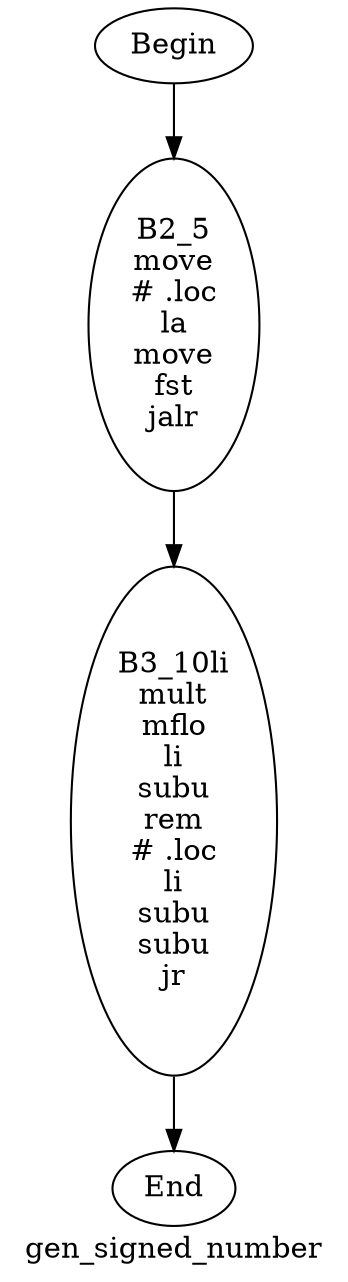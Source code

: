 digraph G{
	label = "gen_signed_number"	style = "dashed";
	color = purple;
	Node0 [label = "Begin"];
	Node0 -> {Node2 }
	Node1 [label = "End"];
	Node1 -> {}
	Node2 [label = "B2_5\nmove\n# .loc\nla\nmove\nfst\njalr\n"];
	Node2 -> {Node3 }
	Node3 [label = "B3_10li\nmult\nmflo\nli\nsubu\nrem\n# .loc\nli\nsubu\nsubu\njr\n"];
	Node3 -> {Node1 }
}
